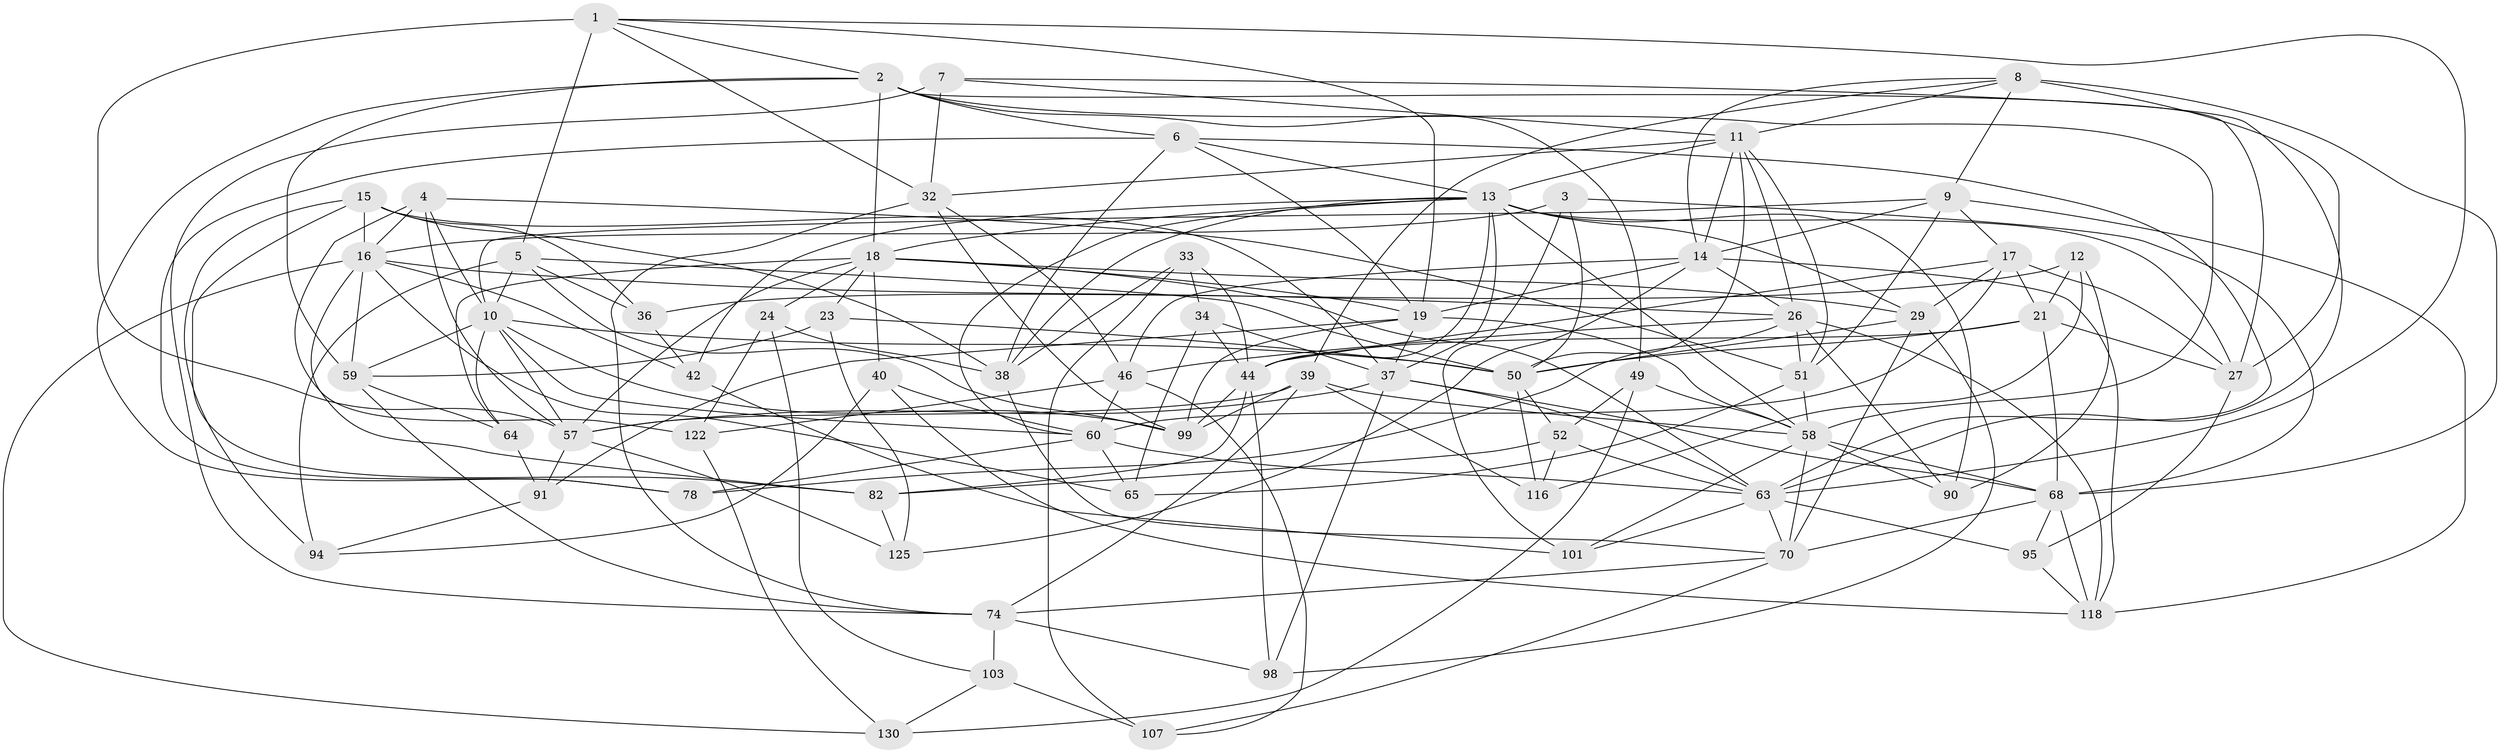 // original degree distribution, {4: 1.0}
// Generated by graph-tools (version 1.1) at 2025/16/03/09/25 04:16:42]
// undirected, 66 vertices, 195 edges
graph export_dot {
graph [start="1"]
  node [color=gray90,style=filled];
  1 [super="+123"];
  2 [super="+69"];
  3;
  4 [super="+100"];
  5 [super="+25"];
  6 [super="+93"];
  7;
  8 [super="+54"];
  9 [super="+28"];
  10 [super="+22+110"];
  11 [super="+43+111"];
  12;
  13 [super="+87+30"];
  14 [super="+55+47"];
  15 [super="+126"];
  16 [super="+66+76+104"];
  17 [super="+45"];
  18 [super="+20"];
  19 [super="+77"];
  21 [super="+119"];
  23;
  24;
  26 [super="+62"];
  27 [super="+41"];
  29 [super="+108"];
  32 [super="+133"];
  33;
  34;
  36;
  37 [super="+53+89"];
  38 [super="+56"];
  39 [super="+85"];
  40;
  42;
  44 [super="+48"];
  46 [super="+61"];
  49;
  50 [super="+79+109+113"];
  51 [super="+115"];
  52 [super="+80"];
  57 [super="+75+73"];
  58 [super="+131+83"];
  59 [super="+102"];
  60 [super="+67+81"];
  63 [super="+112+97"];
  64;
  65;
  68 [super="+114+71"];
  70 [super="+105"];
  74 [super="+84+88"];
  78;
  82 [super="+117"];
  90;
  91;
  94;
  95;
  98;
  99 [super="+127"];
  101;
  103;
  107;
  116;
  118 [super="+132"];
  122;
  125;
  130;
  1 -- 5;
  1 -- 2;
  1 -- 19;
  1 -- 57;
  1 -- 32;
  1 -- 63;
  2 -- 27;
  2 -- 49;
  2 -- 78;
  2 -- 59;
  2 -- 58;
  2 -- 6;
  2 -- 18;
  3 -- 101;
  3 -- 68;
  3 -- 16;
  3 -- 50;
  4 -- 57;
  4 -- 16;
  4 -- 122;
  4 -- 51;
  4 -- 10 [weight=2];
  5 -- 36;
  5 -- 99;
  5 -- 94;
  5 -- 50;
  5 -- 10;
  6 -- 63;
  6 -- 38;
  6 -- 78;
  6 -- 13;
  6 -- 19;
  7 -- 32;
  7 -- 11;
  7 -- 74;
  7 -- 63;
  8 -- 27;
  8 -- 11;
  8 -- 68;
  8 -- 9;
  8 -- 14;
  8 -- 39;
  9 -- 51;
  9 -- 17;
  9 -- 118;
  9 -- 14;
  9 -- 10;
  10 -- 57;
  10 -- 50;
  10 -- 99;
  10 -- 59;
  10 -- 64;
  10 -- 60;
  11 -- 51;
  11 -- 14;
  11 -- 50;
  11 -- 32;
  11 -- 26;
  11 -- 13;
  12 -- 90;
  12 -- 116;
  12 -- 21;
  12 -- 36;
  13 -- 38;
  13 -- 42;
  13 -- 18;
  13 -- 58;
  13 -- 60;
  13 -- 29;
  13 -- 90;
  13 -- 27;
  13 -- 44;
  13 -- 37;
  14 -- 118;
  14 -- 125;
  14 -- 46;
  14 -- 26;
  14 -- 19;
  15 -- 94;
  15 -- 38;
  15 -- 36;
  15 -- 82;
  15 -- 16;
  15 -- 37;
  16 -- 26;
  16 -- 65;
  16 -- 130;
  16 -- 59;
  16 -- 42;
  16 -- 82 [weight=2];
  17 -- 44;
  17 -- 60;
  17 -- 21;
  17 -- 29;
  17 -- 27;
  18 -- 19;
  18 -- 29;
  18 -- 64;
  18 -- 40;
  18 -- 23;
  18 -- 24;
  18 -- 57;
  18 -- 63;
  19 -- 37;
  19 -- 99;
  19 -- 58;
  19 -- 91;
  21 -- 50;
  21 -- 68;
  21 -- 44;
  21 -- 27;
  23 -- 125;
  23 -- 59;
  23 -- 50;
  24 -- 103;
  24 -- 122;
  24 -- 38;
  26 -- 78;
  26 -- 90;
  26 -- 118;
  26 -- 46;
  26 -- 51;
  27 -- 95;
  29 -- 98;
  29 -- 70;
  29 -- 50;
  32 -- 99;
  32 -- 46;
  32 -- 74;
  33 -- 107;
  33 -- 34;
  33 -- 44;
  33 -- 38;
  34 -- 65;
  34 -- 37;
  34 -- 44;
  36 -- 42;
  37 -- 57;
  37 -- 98;
  37 -- 68;
  37 -- 63;
  38 -- 70;
  39 -- 57;
  39 -- 116;
  39 -- 58;
  39 -- 99;
  39 -- 74;
  40 -- 94;
  40 -- 118;
  40 -- 60;
  42 -- 101;
  44 -- 99;
  44 -- 98;
  44 -- 82;
  46 -- 107;
  46 -- 122;
  46 -- 60;
  49 -- 130;
  49 -- 52;
  49 -- 58;
  50 -- 52 [weight=2];
  50 -- 116;
  51 -- 65;
  51 -- 58;
  52 -- 116;
  52 -- 82;
  52 -- 63;
  57 -- 125;
  57 -- 91;
  58 -- 101;
  58 -- 90;
  58 -- 70;
  58 -- 68;
  59 -- 64;
  59 -- 74;
  60 -- 78;
  60 -- 63;
  60 -- 65;
  63 -- 101;
  63 -- 95;
  63 -- 70;
  64 -- 91;
  68 -- 118;
  68 -- 95;
  68 -- 70;
  70 -- 74 [weight=2];
  70 -- 107;
  74 -- 98;
  74 -- 103;
  82 -- 125;
  91 -- 94;
  95 -- 118;
  103 -- 130;
  103 -- 107;
  122 -- 130;
}
